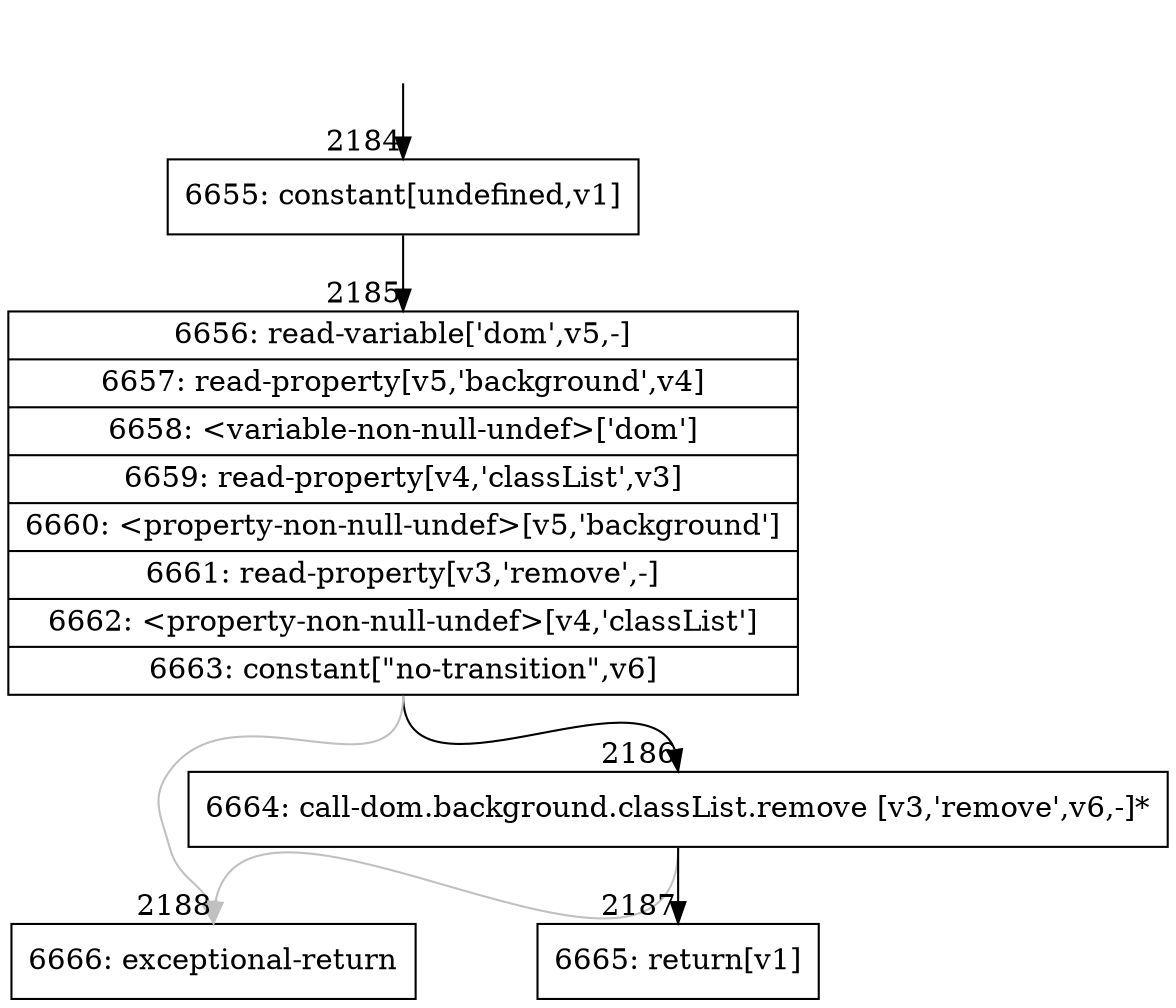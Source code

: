 digraph {
rankdir="TD"
BB_entry138[shape=none,label=""];
BB_entry138 -> BB2184 [tailport=s, headport=n, headlabel="    2184"]
BB2184 [shape=record label="{6655: constant[undefined,v1]}" ] 
BB2184 -> BB2185 [tailport=s, headport=n, headlabel="      2185"]
BB2185 [shape=record label="{6656: read-variable['dom',v5,-]|6657: read-property[v5,'background',v4]|6658: \<variable-non-null-undef\>['dom']|6659: read-property[v4,'classList',v3]|6660: \<property-non-null-undef\>[v5,'background']|6661: read-property[v3,'remove',-]|6662: \<property-non-null-undef\>[v4,'classList']|6663: constant[\"no-transition\",v6]}" ] 
BB2185 -> BB2186 [tailport=s, headport=n, headlabel="      2186"]
BB2185 -> BB2188 [tailport=s, headport=n, color=gray, headlabel="      2188"]
BB2186 [shape=record label="{6664: call-dom.background.classList.remove [v3,'remove',v6,-]*}" ] 
BB2186 -> BB2187 [tailport=s, headport=n, headlabel="      2187"]
BB2186 -> BB2188 [tailport=s, headport=n, color=gray]
BB2187 [shape=record label="{6665: return[v1]}" ] 
BB2188 [shape=record label="{6666: exceptional-return}" ] 
//#$~ 2655
}
